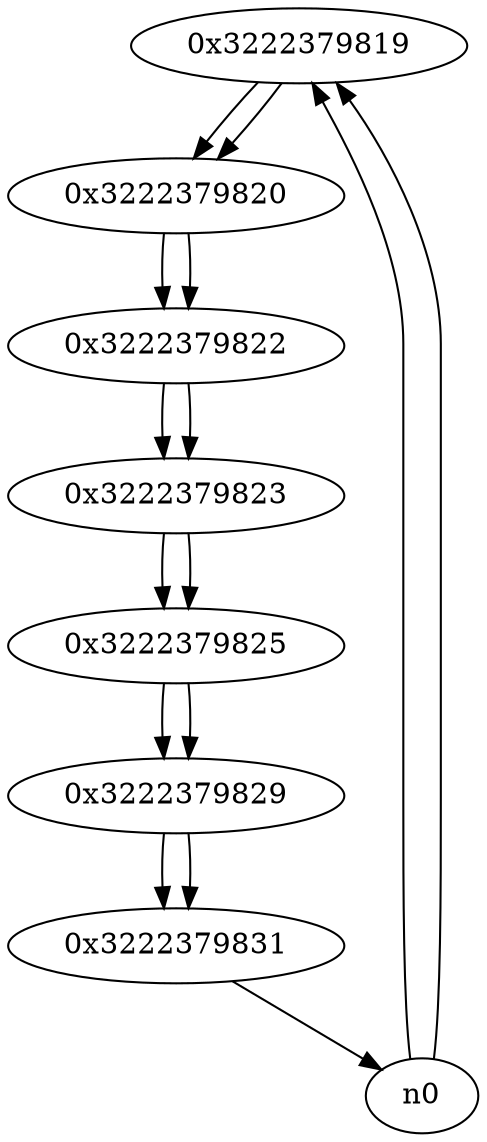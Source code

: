 digraph G{
/* nodes */
  n1 [label="0x3222379819"]
  n2 [label="0x3222379820"]
  n3 [label="0x3222379822"]
  n4 [label="0x3222379823"]
  n5 [label="0x3222379825"]
  n6 [label="0x3222379829"]
  n7 [label="0x3222379831"]
/* edges */
n1 -> n2;
n0 -> n1;
n0 -> n1;
n2 -> n3;
n1 -> n2;
n3 -> n4;
n2 -> n3;
n4 -> n5;
n3 -> n4;
n5 -> n6;
n4 -> n5;
n6 -> n7;
n5 -> n6;
n7 -> n0;
n6 -> n7;
}
